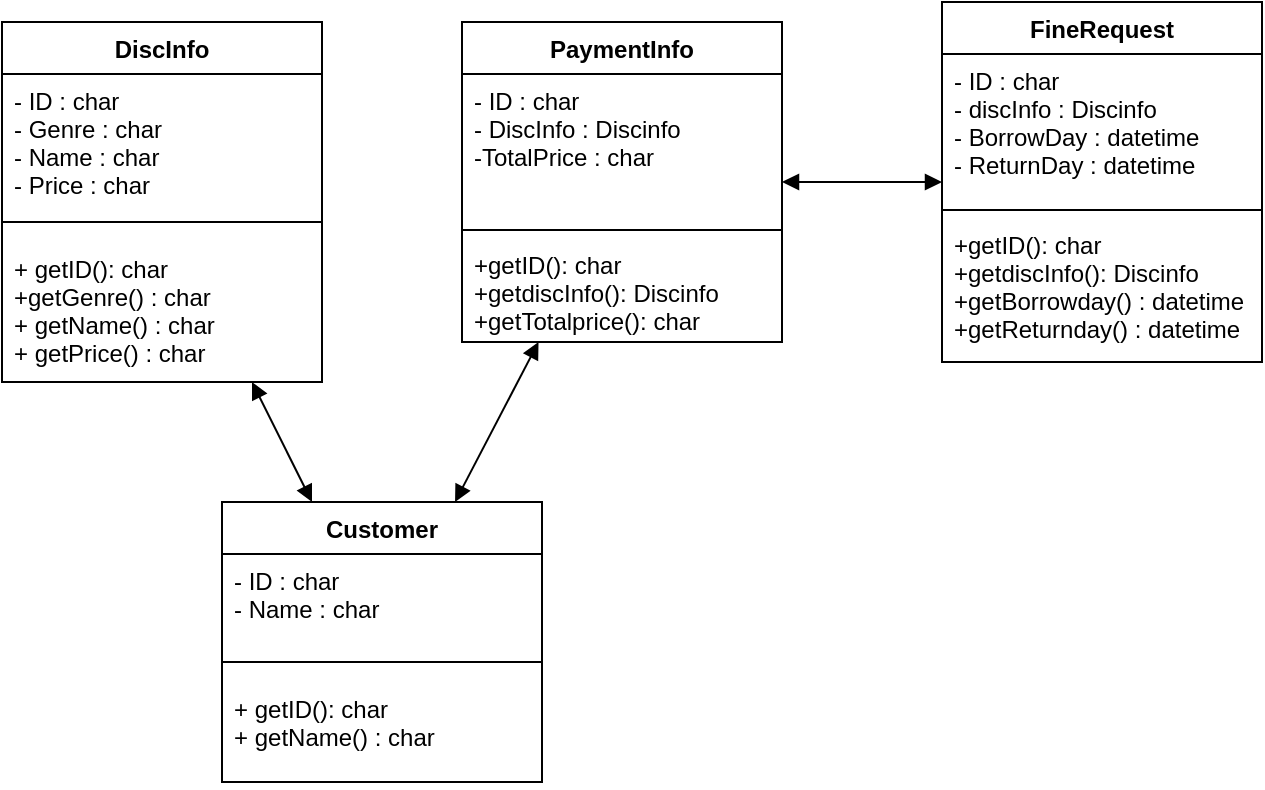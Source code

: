 <mxfile version="11.1.2" type="device"><diagram id="L8J880-tw1ULiAv1Tjo6" name="Page-1"><mxGraphModel dx="1422" dy="715" grid="1" gridSize="10" guides="1" tooltips="1" connect="1" arrows="1" fold="1" page="1" pageScale="1" pageWidth="827" pageHeight="1169" math="0" shadow="0"><root><mxCell id="0"/><mxCell id="1" parent="0"/><mxCell id="gByeVy9NQ7ha9RWuB3aB-7" value="DiscInfo" style="swimlane;fontStyle=1;align=center;verticalAlign=top;childLayout=stackLayout;horizontal=1;startSize=26;horizontalStack=0;resizeParent=1;resizeParentMax=0;resizeLast=0;collapsible=1;marginBottom=0;" parent="1" vertex="1"><mxGeometry x="120" y="60" width="160" height="180" as="geometry"/></mxCell><mxCell id="gByeVy9NQ7ha9RWuB3aB-8" value="- ID : char&#10;- Genre : char&#10;- Name : char&#10;- Price : char" style="text;strokeColor=none;fillColor=none;align=left;verticalAlign=top;spacingLeft=4;spacingRight=4;overflow=hidden;rotatable=0;points=[[0,0.5],[1,0.5]];portConstraint=eastwest;" parent="gByeVy9NQ7ha9RWuB3aB-7" vertex="1"><mxGeometry y="26" width="160" height="64" as="geometry"/></mxCell><mxCell id="gByeVy9NQ7ha9RWuB3aB-9" value="" style="line;strokeWidth=1;fillColor=none;align=left;verticalAlign=middle;spacingTop=-1;spacingLeft=3;spacingRight=3;rotatable=0;labelPosition=right;points=[];portConstraint=eastwest;" parent="gByeVy9NQ7ha9RWuB3aB-7" vertex="1"><mxGeometry y="90" width="160" height="20" as="geometry"/></mxCell><mxCell id="gByeVy9NQ7ha9RWuB3aB-10" value="+ getID(): char&#10;+getGenre() : char&#10;+ getName() : char&#10;+ getPrice() : char" style="text;strokeColor=none;fillColor=none;align=left;verticalAlign=top;spacingLeft=4;spacingRight=4;overflow=hidden;rotatable=0;points=[[0,0.5],[1,0.5]];portConstraint=eastwest;" parent="gByeVy9NQ7ha9RWuB3aB-7" vertex="1"><mxGeometry y="110" width="160" height="70" as="geometry"/></mxCell><mxCell id="gByeVy9NQ7ha9RWuB3aB-11" value="PaymentInfo" style="swimlane;fontStyle=1;align=center;verticalAlign=top;childLayout=stackLayout;horizontal=1;startSize=26;horizontalStack=0;resizeParent=1;resizeParentMax=0;resizeLast=0;collapsible=1;marginBottom=0;" parent="1" vertex="1"><mxGeometry x="350" y="60" width="160" height="160" as="geometry"/></mxCell><mxCell id="gByeVy9NQ7ha9RWuB3aB-12" value="- ID : char&#10;- DiscInfo : Discinfo&#10;-TotalPrice : char" style="text;strokeColor=none;fillColor=none;align=left;verticalAlign=top;spacingLeft=4;spacingRight=4;overflow=hidden;rotatable=0;points=[[0,0.5],[1,0.5]];portConstraint=eastwest;" parent="gByeVy9NQ7ha9RWuB3aB-11" vertex="1"><mxGeometry y="26" width="160" height="74" as="geometry"/></mxCell><mxCell id="gByeVy9NQ7ha9RWuB3aB-13" value="" style="line;strokeWidth=1;fillColor=none;align=left;verticalAlign=middle;spacingTop=-1;spacingLeft=3;spacingRight=3;rotatable=0;labelPosition=right;points=[];portConstraint=eastwest;" parent="gByeVy9NQ7ha9RWuB3aB-11" vertex="1"><mxGeometry y="100" width="160" height="8" as="geometry"/></mxCell><mxCell id="gByeVy9NQ7ha9RWuB3aB-14" value="+getID(): char&#10;+getdiscInfo(): Discinfo&#10;+getTotalprice(): char" style="text;strokeColor=none;fillColor=none;align=left;verticalAlign=top;spacingLeft=4;spacingRight=4;overflow=hidden;rotatable=0;points=[[0,0.5],[1,0.5]];portConstraint=eastwest;" parent="gByeVy9NQ7ha9RWuB3aB-11" vertex="1"><mxGeometry y="108" width="160" height="52" as="geometry"/></mxCell><mxCell id="gByeVy9NQ7ha9RWuB3aB-19" value="FineRequest" style="swimlane;fontStyle=1;align=center;verticalAlign=top;childLayout=stackLayout;horizontal=1;startSize=26;horizontalStack=0;resizeParent=1;resizeParentMax=0;resizeLast=0;collapsible=1;marginBottom=0;" parent="1" vertex="1"><mxGeometry x="590" y="50" width="160" height="180" as="geometry"/></mxCell><mxCell id="gByeVy9NQ7ha9RWuB3aB-20" value="- ID : char&#10;- discInfo : Discinfo&#10;- BorrowDay : datetime&#10;- ReturnDay : datetime" style="text;strokeColor=none;fillColor=none;align=left;verticalAlign=top;spacingLeft=4;spacingRight=4;overflow=hidden;rotatable=0;points=[[0,0.5],[1,0.5]];portConstraint=eastwest;" parent="gByeVy9NQ7ha9RWuB3aB-19" vertex="1"><mxGeometry y="26" width="160" height="74" as="geometry"/></mxCell><mxCell id="gByeVy9NQ7ha9RWuB3aB-21" value="" style="line;strokeWidth=1;fillColor=none;align=left;verticalAlign=middle;spacingTop=-1;spacingLeft=3;spacingRight=3;rotatable=0;labelPosition=right;points=[];portConstraint=eastwest;" parent="gByeVy9NQ7ha9RWuB3aB-19" vertex="1"><mxGeometry y="100" width="160" height="8" as="geometry"/></mxCell><mxCell id="gByeVy9NQ7ha9RWuB3aB-22" value="+getID(): char&#10;+getdiscInfo(): Discinfo&#10;+getBorrowday() : datetime&#10;+getReturnday() : datetime" style="text;strokeColor=none;fillColor=none;align=left;verticalAlign=top;spacingLeft=4;spacingRight=4;overflow=hidden;rotatable=0;points=[[0,0.5],[1,0.5]];portConstraint=eastwest;" parent="gByeVy9NQ7ha9RWuB3aB-19" vertex="1"><mxGeometry y="108" width="160" height="72" as="geometry"/></mxCell><mxCell id="gByeVy9NQ7ha9RWuB3aB-23" value="" style="endArrow=block;startArrow=block;endFill=1;startFill=1;html=1;" parent="1" source="gByeVy9NQ7ha9RWuB3aB-11" target="gByeVy9NQ7ha9RWuB3aB-19" edge="1"><mxGeometry width="160" relative="1" as="geometry"><mxPoint x="430" y="70" as="sourcePoint"/><mxPoint x="590" y="70" as="targetPoint"/></mxGeometry></mxCell><mxCell id="gByeVy9NQ7ha9RWuB3aB-24" value="" style="endArrow=block;startArrow=block;endFill=1;startFill=1;html=1;" parent="1" source="gByeVy9NQ7ha9RWuB3aB-7" target="gByeVy9NQ7ha9RWuB3aB-25" edge="1"><mxGeometry width="160" relative="1" as="geometry"><mxPoint x="210" y="70" as="sourcePoint"/><mxPoint x="370" y="70" as="targetPoint"/></mxGeometry></mxCell><mxCell id="gByeVy9NQ7ha9RWuB3aB-25" value="Customer" style="swimlane;fontStyle=1;align=center;verticalAlign=top;childLayout=stackLayout;horizontal=1;startSize=26;horizontalStack=0;resizeParent=1;resizeParentMax=0;resizeLast=0;collapsible=1;marginBottom=0;" parent="1" vertex="1"><mxGeometry x="230" y="300" width="160" height="140" as="geometry"/></mxCell><mxCell id="gByeVy9NQ7ha9RWuB3aB-26" value="- ID : char&#10;- Name : char" style="text;strokeColor=none;fillColor=none;align=left;verticalAlign=top;spacingLeft=4;spacingRight=4;overflow=hidden;rotatable=0;points=[[0,0.5],[1,0.5]];portConstraint=eastwest;" parent="gByeVy9NQ7ha9RWuB3aB-25" vertex="1"><mxGeometry y="26" width="160" height="44" as="geometry"/></mxCell><mxCell id="gByeVy9NQ7ha9RWuB3aB-27" value="" style="line;strokeWidth=1;fillColor=none;align=left;verticalAlign=middle;spacingTop=-1;spacingLeft=3;spacingRight=3;rotatable=0;labelPosition=right;points=[];portConstraint=eastwest;" parent="gByeVy9NQ7ha9RWuB3aB-25" vertex="1"><mxGeometry y="70" width="160" height="20" as="geometry"/></mxCell><mxCell id="gByeVy9NQ7ha9RWuB3aB-28" value="+ getID(): char&#10;+ getName() : char" style="text;strokeColor=none;fillColor=none;align=left;verticalAlign=top;spacingLeft=4;spacingRight=4;overflow=hidden;rotatable=0;points=[[0,0.5],[1,0.5]];portConstraint=eastwest;" parent="gByeVy9NQ7ha9RWuB3aB-25" vertex="1"><mxGeometry y="90" width="160" height="50" as="geometry"/></mxCell><mxCell id="gByeVy9NQ7ha9RWuB3aB-29" value="" style="endArrow=block;startArrow=block;endFill=1;startFill=1;html=1;" parent="1" source="gByeVy9NQ7ha9RWuB3aB-25" target="gByeVy9NQ7ha9RWuB3aB-11" edge="1"><mxGeometry width="160" relative="1" as="geometry"><mxPoint x="290" y="156.522" as="sourcePoint"/><mxPoint x="360" y="153.478" as="targetPoint"/></mxGeometry></mxCell></root></mxGraphModel></diagram></mxfile>